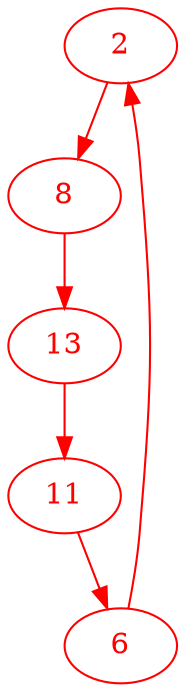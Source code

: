 digraph g{
node [color = red, fontcolor=red]; 2 6 8 11 13 ;
2 -> 8 [color=red] ;
6 -> 2 [color=red] ;
8 -> 13 [color=red] ;
11 -> 6 [color=red] ;
13 -> 11 [color=red] ;
}
